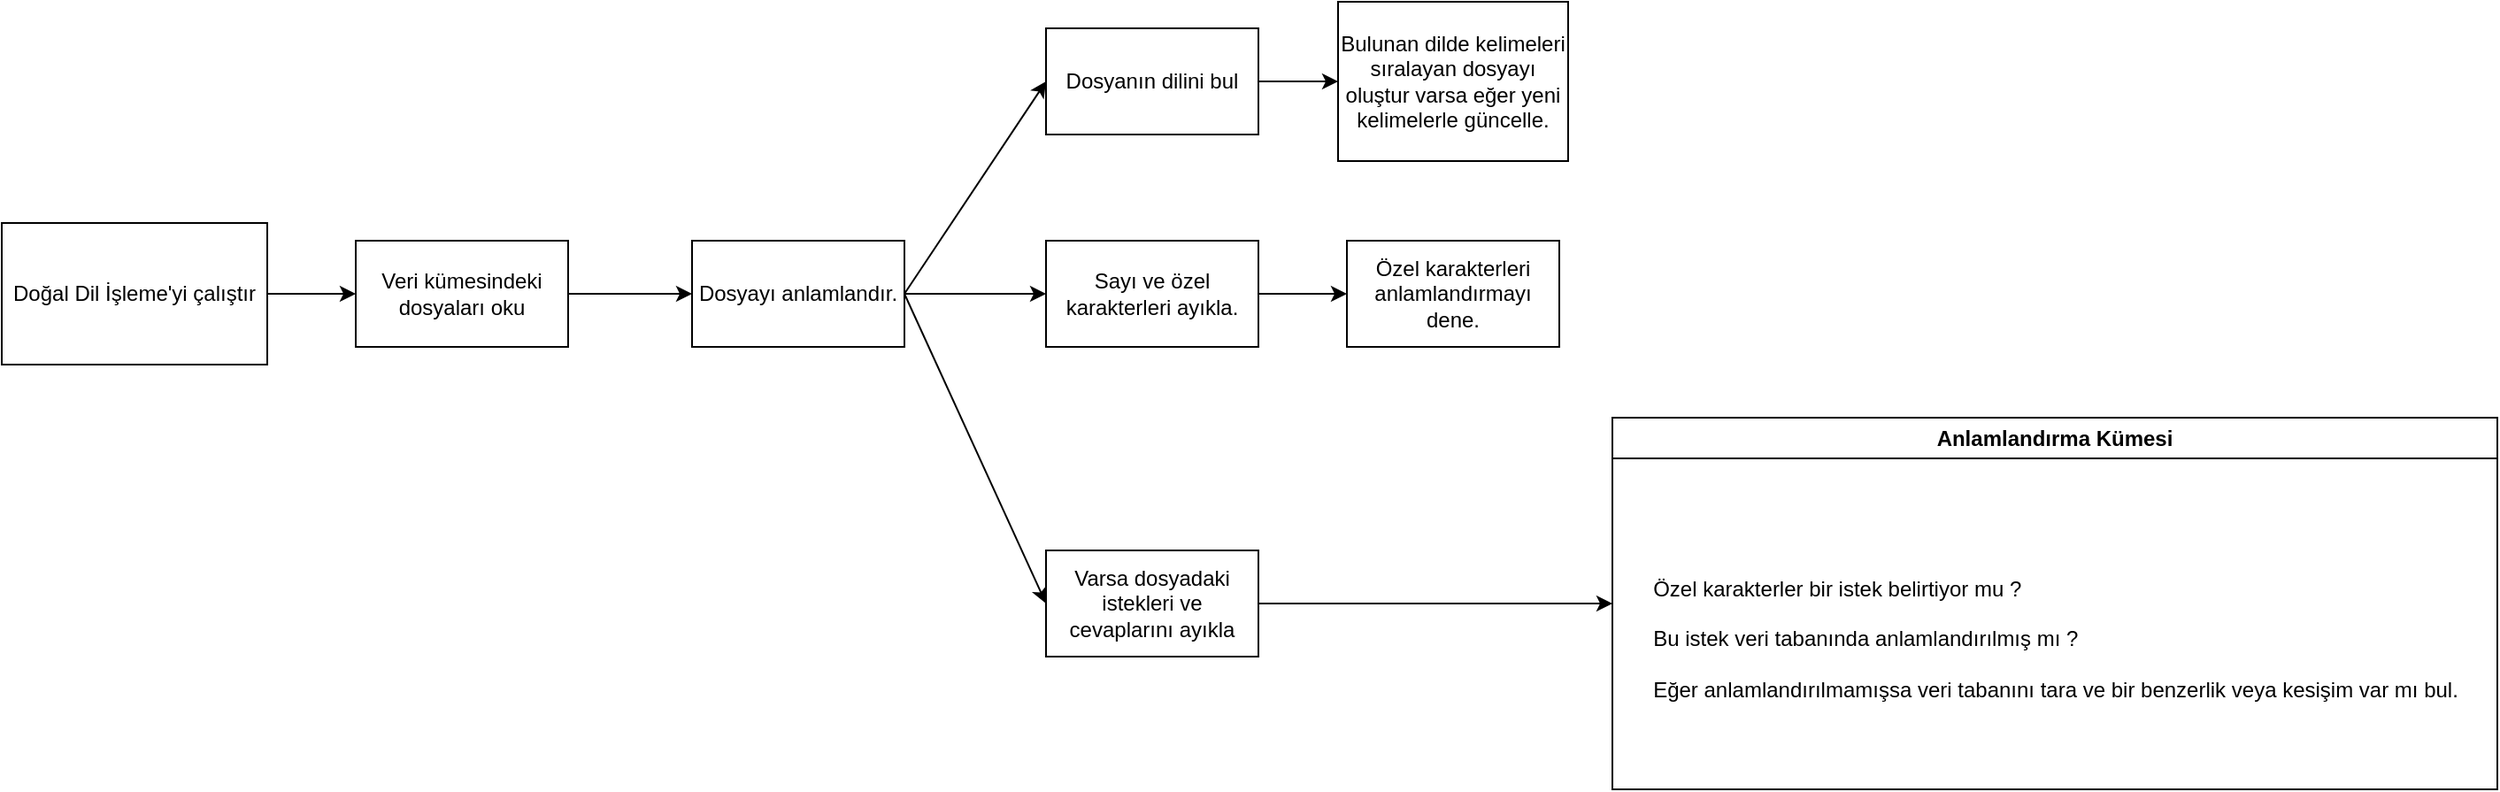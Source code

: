 <mxfile version="20.6.0" type="github">
  <diagram id="C5RBs43oDa-KdzZeNtuy" name="Page-1">
    <mxGraphModel dx="1865" dy="600" grid="1" gridSize="10" guides="1" tooltips="1" connect="1" arrows="1" fold="1" page="1" pageScale="1" pageWidth="827" pageHeight="1169" math="0" shadow="0">
      <root>
        <mxCell id="WIyWlLk6GJQsqaUBKTNV-0" />
        <mxCell id="WIyWlLk6GJQsqaUBKTNV-1" parent="WIyWlLk6GJQsqaUBKTNV-0" />
        <mxCell id="5on1kgprRLbJ7Kiz2nXi-0" value="Doğal Dil İşleme&#39;yi çalıştır" style="rounded=0;whiteSpace=wrap;html=1;" vertex="1" parent="WIyWlLk6GJQsqaUBKTNV-1">
          <mxGeometry x="-70" y="240" width="150" height="80" as="geometry" />
        </mxCell>
        <mxCell id="5on1kgprRLbJ7Kiz2nXi-4" value="Veri kümesindeki dosyaları oku" style="rounded=0;whiteSpace=wrap;html=1;" vertex="1" parent="WIyWlLk6GJQsqaUBKTNV-1">
          <mxGeometry x="130" y="250" width="120" height="60" as="geometry" />
        </mxCell>
        <mxCell id="5on1kgprRLbJ7Kiz2nXi-5" value="Dosyanın dilini bul" style="rounded=0;whiteSpace=wrap;html=1;" vertex="1" parent="WIyWlLk6GJQsqaUBKTNV-1">
          <mxGeometry x="520" y="130" width="120" height="60" as="geometry" />
        </mxCell>
        <mxCell id="5on1kgprRLbJ7Kiz2nXi-7" value="" style="endArrow=classic;html=1;rounded=0;exitX=1;exitY=0.5;exitDx=0;exitDy=0;" edge="1" parent="WIyWlLk6GJQsqaUBKTNV-1" source="5on1kgprRLbJ7Kiz2nXi-5" target="5on1kgprRLbJ7Kiz2nXi-8">
          <mxGeometry width="50" height="50" relative="1" as="geometry">
            <mxPoint x="390" y="320" as="sourcePoint" />
            <mxPoint x="620" y="160" as="targetPoint" />
          </mxGeometry>
        </mxCell>
        <mxCell id="5on1kgprRLbJ7Kiz2nXi-8" value="Bulunan dilde kelimeleri sıralayan dosyayı oluştur varsa eğer yeni kelimelerle güncelle." style="rounded=0;whiteSpace=wrap;html=1;" vertex="1" parent="WIyWlLk6GJQsqaUBKTNV-1">
          <mxGeometry x="685" y="115" width="130" height="90" as="geometry" />
        </mxCell>
        <mxCell id="5on1kgprRLbJ7Kiz2nXi-24" style="edgeStyle=orthogonalEdgeStyle;rounded=0;orthogonalLoop=1;jettySize=auto;html=1;entryX=0;entryY=0.5;entryDx=0;entryDy=0;" edge="1" parent="WIyWlLk6GJQsqaUBKTNV-1" source="5on1kgprRLbJ7Kiz2nXi-11" target="5on1kgprRLbJ7Kiz2nXi-15">
          <mxGeometry relative="1" as="geometry" />
        </mxCell>
        <mxCell id="5on1kgprRLbJ7Kiz2nXi-11" value="Sayı ve özel karakterleri ayıkla." style="rounded=0;whiteSpace=wrap;html=1;" vertex="1" parent="WIyWlLk6GJQsqaUBKTNV-1">
          <mxGeometry x="520" y="250" width="120" height="60" as="geometry" />
        </mxCell>
        <mxCell id="5on1kgprRLbJ7Kiz2nXi-15" value="Özel karakterleri anlamlandırmayı dene." style="rounded=0;whiteSpace=wrap;html=1;" vertex="1" parent="WIyWlLk6GJQsqaUBKTNV-1">
          <mxGeometry x="690" y="250" width="120" height="60" as="geometry" />
        </mxCell>
        <mxCell id="5on1kgprRLbJ7Kiz2nXi-16" value="Anlamlandırma Kümesi" style="swimlane;whiteSpace=wrap;html=1;" vertex="1" parent="WIyWlLk6GJQsqaUBKTNV-1">
          <mxGeometry x="840" y="350" width="500" height="210" as="geometry" />
        </mxCell>
        <mxCell id="5on1kgprRLbJ7Kiz2nXi-20" value="&lt;div style=&quot;text-align: left;&quot;&gt;&lt;div style=&quot;text-align: justify;&quot;&gt;&lt;span style=&quot;background-color: initial;&quot;&gt;Özel karakterler bir istek belirtiyor mu ?&lt;/span&gt;&lt;/div&gt;&lt;div style=&quot;text-align: justify;&quot;&gt;&lt;br&gt;&lt;/div&gt;&lt;div style=&quot;text-align: justify;&quot;&gt;&lt;span style=&quot;background-color: initial;&quot;&gt;Bu istek veri tabanında anlamlandırılmış mı ?&lt;/span&gt;&lt;br&gt;&lt;/div&gt;&lt;div style=&quot;text-align: justify;&quot;&gt;&lt;br&gt;&lt;/div&gt;&lt;span style=&quot;background-color: initial;&quot;&gt;&lt;div style=&quot;text-align: justify;&quot;&gt;&lt;span style=&quot;background-color: initial;&quot;&gt;Eğer anlamlandırılmamışsa veri tabanını tara ve bir benzerlik veya kesişim var mı bul.&lt;/span&gt;&lt;/div&gt;&lt;/span&gt;&lt;/div&gt;" style="text;html=1;align=center;verticalAlign=middle;resizable=0;points=[];autosize=1;strokeColor=none;fillColor=none;" vertex="1" parent="5on1kgprRLbJ7Kiz2nXi-16">
          <mxGeometry x="10" y="80" width="480" height="90" as="geometry" />
        </mxCell>
        <mxCell id="5on1kgprRLbJ7Kiz2nXi-28" value="" style="endArrow=classic;html=1;rounded=0;exitX=1;exitY=0.5;exitDx=0;exitDy=0;entryX=0;entryY=0.5;entryDx=0;entryDy=0;" edge="1" parent="WIyWlLk6GJQsqaUBKTNV-1" source="5on1kgprRLbJ7Kiz2nXi-0" target="5on1kgprRLbJ7Kiz2nXi-4">
          <mxGeometry width="50" height="50" relative="1" as="geometry">
            <mxPoint x="260" y="250" as="sourcePoint" />
            <mxPoint x="310" y="200" as="targetPoint" />
          </mxGeometry>
        </mxCell>
        <mxCell id="5on1kgprRLbJ7Kiz2nXi-29" value="" style="endArrow=classic;html=1;rounded=0;exitX=1;exitY=0.5;exitDx=0;exitDy=0;" edge="1" parent="WIyWlLk6GJQsqaUBKTNV-1" source="5on1kgprRLbJ7Kiz2nXi-4">
          <mxGeometry width="50" height="50" relative="1" as="geometry">
            <mxPoint x="260" y="250" as="sourcePoint" />
            <mxPoint x="320" y="280" as="targetPoint" />
          </mxGeometry>
        </mxCell>
        <mxCell id="5on1kgprRLbJ7Kiz2nXi-30" value="Dosyayı anlamlandır." style="rounded=0;whiteSpace=wrap;html=1;" vertex="1" parent="WIyWlLk6GJQsqaUBKTNV-1">
          <mxGeometry x="320" y="250" width="120" height="60" as="geometry" />
        </mxCell>
        <mxCell id="5on1kgprRLbJ7Kiz2nXi-31" value="" style="endArrow=classic;html=1;rounded=0;exitX=1;exitY=0.5;exitDx=0;exitDy=0;entryX=0;entryY=0.5;entryDx=0;entryDy=0;" edge="1" parent="WIyWlLk6GJQsqaUBKTNV-1" source="5on1kgprRLbJ7Kiz2nXi-30" target="5on1kgprRLbJ7Kiz2nXi-5">
          <mxGeometry width="50" height="50" relative="1" as="geometry">
            <mxPoint x="260" y="250" as="sourcePoint" />
            <mxPoint x="310" y="200" as="targetPoint" />
          </mxGeometry>
        </mxCell>
        <mxCell id="5on1kgprRLbJ7Kiz2nXi-32" value="" style="endArrow=classic;html=1;rounded=0;exitX=1;exitY=0.5;exitDx=0;exitDy=0;entryX=0;entryY=0.5;entryDx=0;entryDy=0;" edge="1" parent="WIyWlLk6GJQsqaUBKTNV-1" source="5on1kgprRLbJ7Kiz2nXi-30" target="5on1kgprRLbJ7Kiz2nXi-11">
          <mxGeometry width="50" height="50" relative="1" as="geometry">
            <mxPoint x="260" y="250" as="sourcePoint" />
            <mxPoint x="310" y="200" as="targetPoint" />
          </mxGeometry>
        </mxCell>
        <mxCell id="5on1kgprRLbJ7Kiz2nXi-34" value="" style="endArrow=classic;html=1;rounded=0;exitX=1;exitY=0.5;exitDx=0;exitDy=0;entryX=0;entryY=0.5;entryDx=0;entryDy=0;" edge="1" parent="WIyWlLk6GJQsqaUBKTNV-1" source="5on1kgprRLbJ7Kiz2nXi-30" target="5on1kgprRLbJ7Kiz2nXi-35">
          <mxGeometry width="50" height="50" relative="1" as="geometry">
            <mxPoint x="260" y="500" as="sourcePoint" />
            <mxPoint x="520" y="400" as="targetPoint" />
          </mxGeometry>
        </mxCell>
        <mxCell id="5on1kgprRLbJ7Kiz2nXi-35" value="Varsa dosyadaki istekleri ve cevaplarını ayıkla" style="rounded=0;whiteSpace=wrap;html=1;" vertex="1" parent="WIyWlLk6GJQsqaUBKTNV-1">
          <mxGeometry x="520" y="425" width="120" height="60" as="geometry" />
        </mxCell>
        <mxCell id="5on1kgprRLbJ7Kiz2nXi-36" value="" style="endArrow=classic;html=1;rounded=0;exitX=1;exitY=0.5;exitDx=0;exitDy=0;entryX=0;entryY=0.5;entryDx=0;entryDy=0;" edge="1" parent="WIyWlLk6GJQsqaUBKTNV-1" source="5on1kgprRLbJ7Kiz2nXi-35" target="5on1kgprRLbJ7Kiz2nXi-16">
          <mxGeometry width="50" height="50" relative="1" as="geometry">
            <mxPoint x="810" y="360" as="sourcePoint" />
            <mxPoint x="840" y="400" as="targetPoint" />
          </mxGeometry>
        </mxCell>
      </root>
    </mxGraphModel>
  </diagram>
</mxfile>
